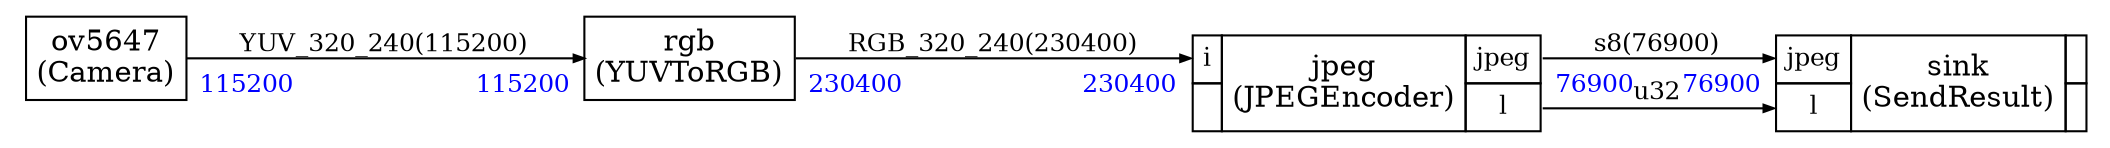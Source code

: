 



digraph structs {
    bgcolor = "white"
    node [shape=plaintext,color="black",fontcolor="black",fontname="Times-Roman"]
    rankdir=LR
    edge [arrowsize="0.5",color="black",fontcolor="black",fontname="Times-Roman"]



jpeg [label=<
<TABLE color="black" bgcolor="none" BORDER="0" CELLBORDER="1" CELLSPACING="0" CELLPADDING="4">
  <TR>
    <TD PORT="i"><FONT POINT-SIZE="12.0" COLOR="black">i</FONT></TD>
    <TD ALIGN="CENTER" ROWSPAN="2"><FONT COLOR="black" POINT-SIZE="14.0">jpeg<BR/>(JPEGEncoder)</FONT></TD>
    <TD PORT="jpeg"><FONT POINT-SIZE="12.0" COLOR="black">jpeg</FONT></TD>
  </TR>
<TR>
 
<TD></TD>
<TD PORT="l"><FONT POINT-SIZE="12.0" COLOR="black">l</FONT></TD>
</TR>

</TABLE>>];

ov5647 [label=<
<TABLE color="black" bgcolor="none" BORDER="0" CELLBORDER="1" CELLSPACING="0" CELLPADDING="4">
  <TR>
    <TD ALIGN="CENTER" PORT="i"><FONT COLOR="black" POINT-SIZE="14.0">ov5647<BR/>(Camera)</FONT></TD>
  </TR>
</TABLE>>];

rgb [label=<
<TABLE color="black" bgcolor="none" BORDER="0" CELLBORDER="1" CELLSPACING="0" CELLPADDING="4">
  <TR>
    <TD ALIGN="CENTER" PORT="i"><FONT COLOR="black" POINT-SIZE="14.0">rgb<BR/>(YUVToRGB)</FONT></TD>
  </TR>
</TABLE>>];


sink [label=<
<TABLE color="black" bgcolor="none" BORDER="0" CELLBORDER="1" CELLSPACING="0" CELLPADDING="4">
  <TR>
    <TD PORT="jpeg"><FONT POINT-SIZE="12.0" COLOR="black">jpeg</FONT></TD>
    <TD ALIGN="CENTER" ROWSPAN="2"><FONT COLOR="black" POINT-SIZE="14.0">sink<BR/>(SendResult)</FONT></TD>
    <TD></TD>
  </TR>
<TR>
<TD PORT="l"><FONT POINT-SIZE="12.0" COLOR="black">l</FONT></TD>

 
<TD></TD></TR>

</TABLE>>];



ov5647:i -> rgb:i [style="solid",color="black",fontsize="12.0",fontcolor="black",label=<YUV_320_240(115200)>
,headlabel=<<TABLE BORDER="0" CELLPADDING="4"><TR><TD><FONT COLOR="blue" POINT-SIZE="12.0" >115200</FONT>
</TD></TR></TABLE>>
,taillabel=<<TABLE BORDER="0" CELLPADDING="4"><TR><TD><FONT COLOR="blue" POINT-SIZE="12.0" >115200</FONT>
</TD></TR></TABLE>>]

rgb:i -> jpeg:i [style="solid",color="black",fontsize="12.0",fontcolor="black",label=<RGB_320_240(230400)>
,headlabel=<<TABLE BORDER="0" CELLPADDING="4"><TR><TD><FONT COLOR="blue" POINT-SIZE="12.0" >230400</FONT>
</TD></TR></TABLE>>
,taillabel=<<TABLE BORDER="0" CELLPADDING="4"><TR><TD><FONT COLOR="blue" POINT-SIZE="12.0" >230400</FONT>
</TD></TR></TABLE>>]

jpeg:jpeg -> sink:jpeg [style="solid",color="black",fontsize="12.0",fontcolor="black",label=<s8(76900)>
,headlabel=<<TABLE BORDER="0" CELLPADDING="4"><TR><TD><FONT COLOR="blue" POINT-SIZE="12.0" >76900</FONT>
</TD></TR></TABLE>>
,taillabel=<<TABLE BORDER="0" CELLPADDING="4"><TR><TD><FONT COLOR="blue" POINT-SIZE="12.0" >76900</FONT>
</TD></TR></TABLE>>]

jpeg:l -> sink:l [style="solid",color="black",fontsize="12.0",fontcolor="black",label=<u32>

]


}
